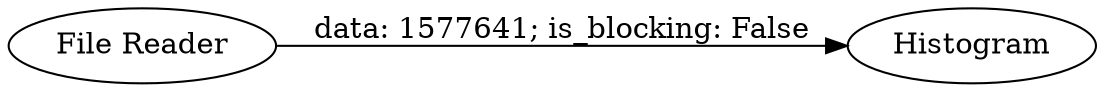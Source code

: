 digraph {
	"-2812690436815040655_3" [label="File Reader"]
	"-2812690436815040655_2" [label=Histogram]
	"-2812690436815040655_3" -> "-2812690436815040655_2" [label="data: 1577641; is_blocking: False"]
	rankdir=LR
}
